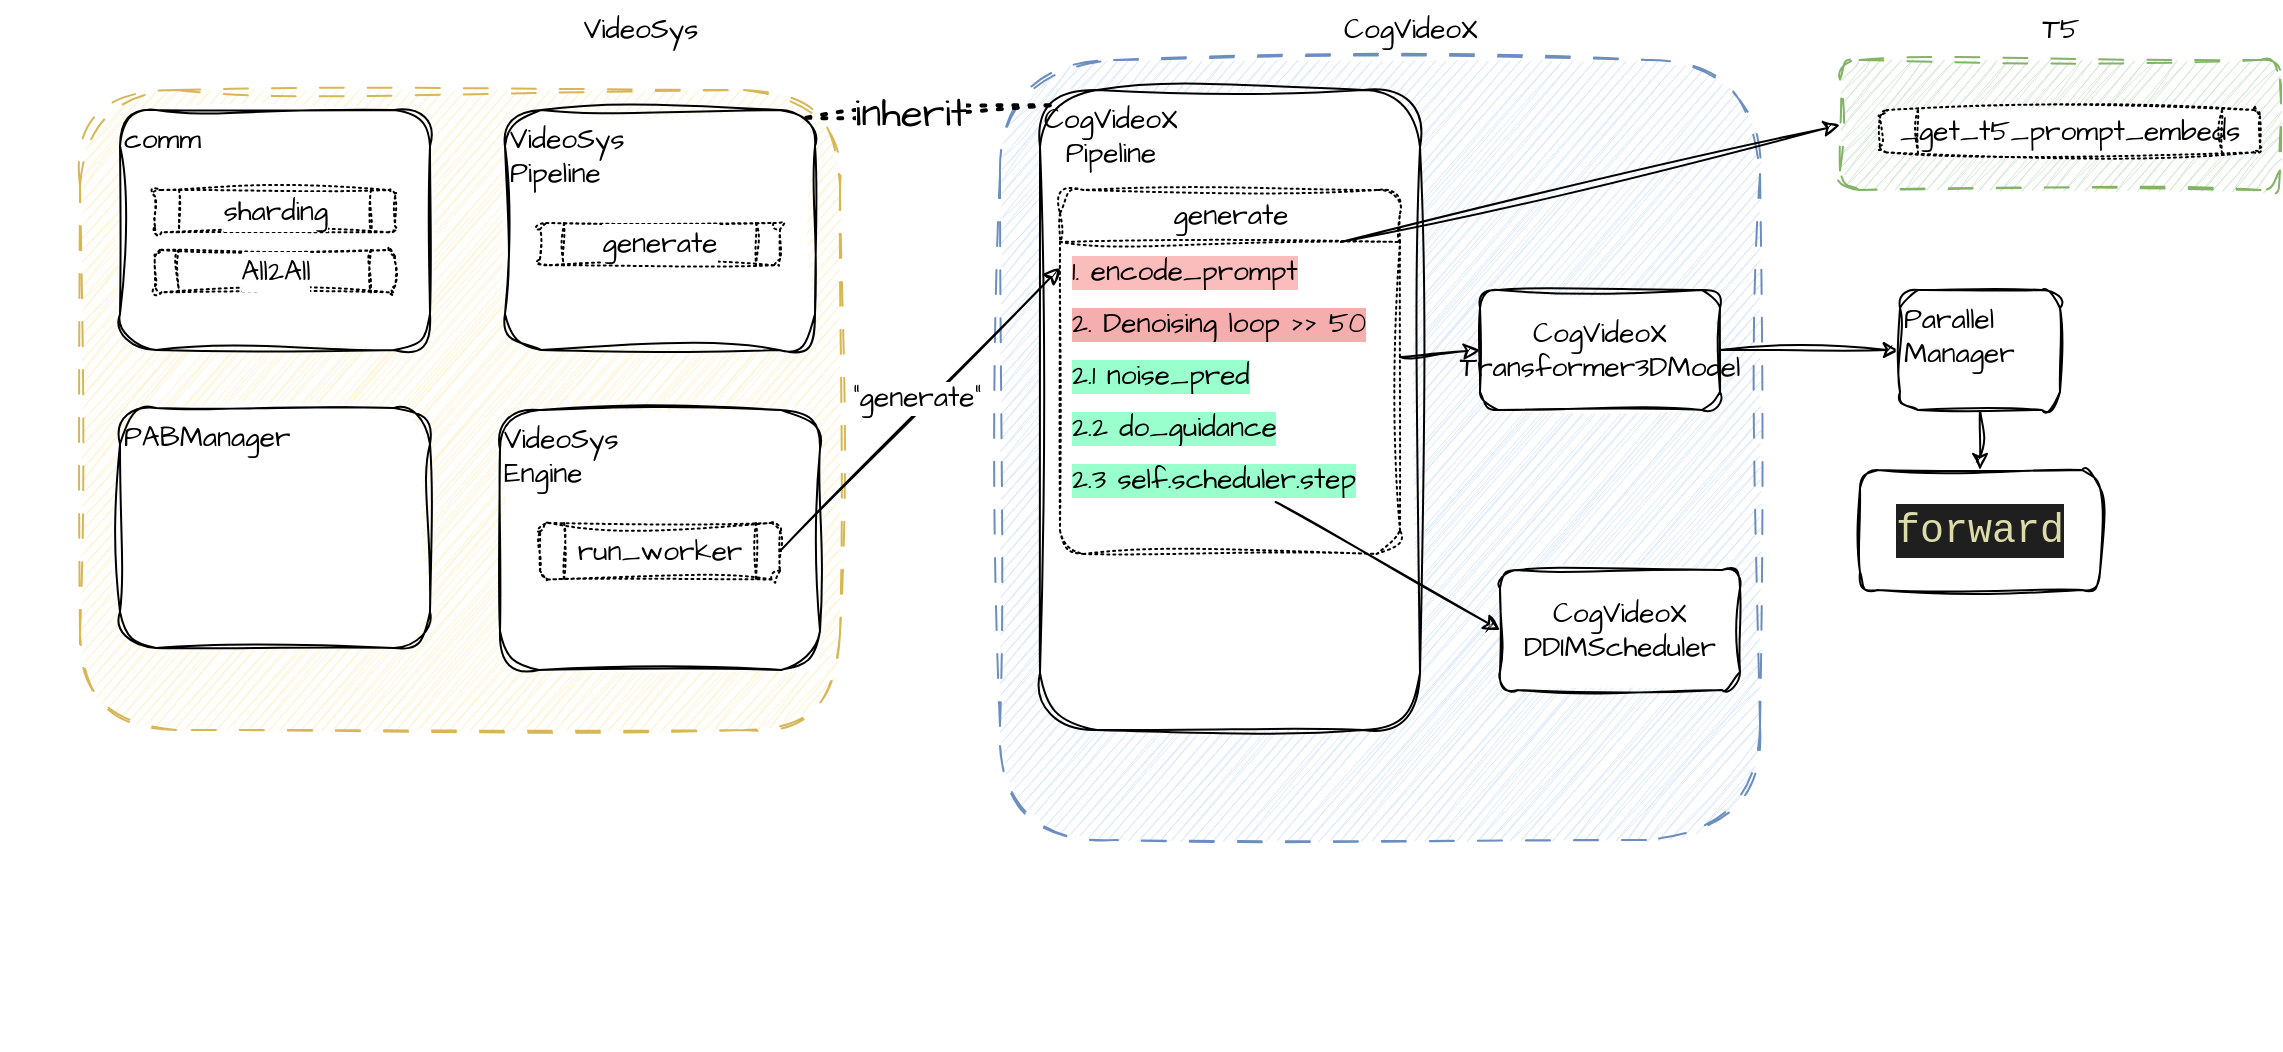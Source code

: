 <mxfile>
    <diagram id="3hE053ZPc2h7RsrpEtxz" name="第 1 页">
        <mxGraphModel dx="1753" dy="499" grid="1" gridSize="10" guides="1" tooltips="1" connect="1" arrows="1" fold="1" page="1" pageScale="1" pageWidth="827" pageHeight="1169" background="none" math="0" shadow="0">
            <root>
                <mxCell id="0"/>
                <mxCell id="1" parent="0"/>
                <mxCell id="6" value="&lt;div data-docx-has-block-data=&quot;false&quot; data-lark-html-role=&quot;root&quot; data-page-id=&quot;HkV0dZt13oCEn7xoSg5cNZIpnHd&quot; style=&quot;font-size: 14px;&quot;&gt;&lt;div class=&quot;old-record-id-Kcojdy8keo8ZgrxELRQcDMldnEd&quot; style=&quot;font-size: 14px;&quot;&gt;&lt;br style=&quot;font-size: 14px;&quot;&gt;&lt;/div&gt;&lt;/div&gt;" style="rounded=1;whiteSpace=wrap;html=1;fontFamily=Architects Daughter;fontSource=https%3A%2F%2Ffonts.googleapis.com%2Fcss%3Ffamily%3DArchitects%2BDaughter;fillColor=#fff2cc;strokeColor=#d6b656;dashed=1;dashPattern=12 12;sketch=1;curveFitting=1;jiggle=2;fontSize=14;" parent="1" vertex="1">
                    <mxGeometry x="-170" y="170" width="380" height="320" as="geometry"/>
                </mxCell>
                <mxCell id="12" value="VideoSys" style="text;html=1;align=center;verticalAlign=middle;resizable=0;points=[];autosize=1;strokeColor=none;fillColor=none;fontSize=14;fontFamily=Architects Daughter;sketch=1;hachureGap=4;jiggle=2;curveFitting=1;fontSource=https%3A%2F%2Ffonts.googleapis.com%2Fcss%3Ffamily%3DArchitects%2BDaughter;" parent="1" vertex="1">
                    <mxGeometry x="70" y="125" width="80" height="30" as="geometry"/>
                </mxCell>
                <mxCell id="32" value="" style="group" parent="1" vertex="1" connectable="0">
                    <mxGeometry x="40" y="330" width="160" height="320" as="geometry"/>
                </mxCell>
                <mxCell id="23" value="&lt;div data-docx-has-block-data=&quot;false&quot; data-lark-html-role=&quot;root&quot; data-page-id=&quot;HkV0dZt13oCEn7xoSg5cNZIpnHd&quot; style=&quot;font-size: 14px;&quot;&gt;&lt;div class=&quot;old-record-id-X1DFdvIMaorpNbxsa4kc5Xtonff&quot; style=&quot;font-size: 14px;&quot;&gt;VideoSys&lt;/div&gt;&lt;div class=&quot;old-record-id-X1DFdvIMaorpNbxsa4kc5Xtonff&quot; style=&quot;font-size: 14px;&quot;&gt;Engine&lt;/div&gt;&lt;/div&gt;&lt;span class=&quot;lark-record-clipboard&quot; data-lark-record-format=&quot;docx/text&quot; data-lark-record-data=&quot;{&amp;quot;rootId&amp;quot;:&amp;quot;HkV0dZt13oCEn7xoSg5cNZIpnHd&amp;quot;,&amp;quot;text&amp;quot;:{&amp;quot;initialAttributedTexts&amp;quot;:{&amp;quot;text&amp;quot;:{&amp;quot;0&amp;quot;:&amp;quot;class CogVideoXPipeline&amp;quot;},&amp;quot;attribs&amp;quot;:{&amp;quot;0&amp;quot;:&amp;quot;*0+n&amp;quot;}},&amp;quot;apool&amp;quot;:{&amp;quot;numToAttrib&amp;quot;:{&amp;quot;0&amp;quot;:[&amp;quot;author&amp;quot;,&amp;quot;7341574719856918532&amp;quot;]},&amp;quot;nextNum&amp;quot;:1}},&amp;quot;type&amp;quot;:&amp;quot;text&amp;quot;,&amp;quot;referenceRecordMap&amp;quot;:{},&amp;quot;extra&amp;quot;:{&amp;quot;channel&amp;quot;:&amp;quot;saas&amp;quot;,&amp;quot;pasteRandomId&amp;quot;:&amp;quot;1f65ed69-e5ea-4d61-8f57-36bb097caa05&amp;quot;,&amp;quot;mention_page_title&amp;quot;:{},&amp;quot;external_mention_url&amp;quot;:{}},&amp;quot;isKeepQuoteContainer&amp;quot;:false,&amp;quot;isFromCode&amp;quot;:true,&amp;quot;selection&amp;quot;:[{&amp;quot;id&amp;quot;:187,&amp;quot;type&amp;quot;:&amp;quot;text&amp;quot;,&amp;quot;selection&amp;quot;:{&amp;quot;start&amp;quot;:0,&amp;quot;end&amp;quot;:23},&amp;quot;recordId&amp;quot;:&amp;quot;X1DFdvIMaorpNbxsa4kc5Xtonff&amp;quot;}],&amp;quot;payloadMap&amp;quot;:{},&amp;quot;isCut&amp;quot;:false}&quot; style=&quot;font-size: 14px;&quot;&gt;&lt;/span&gt;" style="rounded=1;whiteSpace=wrap;html=1;sketch=1;curveFitting=1;jiggle=2;fontFamily=Architects Daughter;fontSource=https%3A%2F%2Ffonts.googleapis.com%2Fcss%3Ffamily%3DArchitects%2BDaughter;verticalAlign=top;align=left;fontSize=14;" parent="32" vertex="1">
                    <mxGeometry width="160" height="130" as="geometry"/>
                </mxCell>
                <mxCell id="31" value="&lt;span style=&quot;background-color: rgb(255, 255, 255);&quot;&gt;run_worker&lt;/span&gt;" style="shape=process;whiteSpace=wrap;html=1;backgroundOutline=1;rounded=1;shadow=0;glass=0;dashed=1;dashPattern=1 2;sketch=1;hachureGap=4;jiggle=2;fillStyle=auto;curveFitting=1;fontFamily=Architects Daughter;fontSource=https%3A%2F%2Ffonts.googleapis.com%2Fcss%3Ffamily%3DArchitects%2BDaughter;fontSize=14;fillColor=default;" parent="32" vertex="1">
                    <mxGeometry x="20" y="56.471" width="120" height="28.235" as="geometry"/>
                </mxCell>
                <mxCell id="13" value="CogVideoX" style="text;html=1;align=center;verticalAlign=middle;resizable=0;points=[];autosize=1;strokeColor=none;fillColor=none;fontSize=14;fontFamily=Architects Daughter;sketch=1;hachureGap=4;jiggle=2;curveFitting=1;fontSource=https%3A%2F%2Ffonts.googleapis.com%2Fcss%3Ffamily%3DArchitects%2BDaughter;" parent="1" vertex="1">
                    <mxGeometry x="450" y="125" width="90" height="30" as="geometry"/>
                </mxCell>
                <mxCell id="7" value="&lt;div data-docx-has-block-data=&quot;false&quot; data-lark-html-role=&quot;root&quot; data-page-id=&quot;HkV0dZt13oCEn7xoSg5cNZIpnHd&quot; style=&quot;font-size: 14px;&quot;&gt;&lt;div class=&quot;old-record-id-Kcojdy8keo8ZgrxELRQcDMldnEd&quot; style=&quot;font-size: 14px;&quot;&gt;&lt;br style=&quot;font-size: 14px;&quot;&gt;&lt;/div&gt;&lt;/div&gt;" style="rounded=1;whiteSpace=wrap;html=1;fontFamily=Architects Daughter;fontSource=https%3A%2F%2Ffonts.googleapis.com%2Fcss%3Ffamily%3DArchitects%2BDaughter;fillColor=#dae8fc;strokeColor=#6c8ebf;dashed=1;dashPattern=12 12;sketch=1;curveFitting=1;jiggle=2;fontSize=14;" parent="1" vertex="1">
                    <mxGeometry x="290" y="155" width="380" height="390" as="geometry"/>
                </mxCell>
                <mxCell id="34" value="&lt;div data-docx-has-block-data=&quot;false&quot; data-lark-html-role=&quot;root&quot; data-page-id=&quot;HkV0dZt13oCEn7xoSg5cNZIpnHd&quot; style=&quot;font-size: 14px;&quot;&gt;&lt;div class=&quot;old-record-id-X1DFdvIMaorpNbxsa4kc5Xtonff&quot; style=&quot;font-size: 14px;&quot;&gt;&lt;div style=&quot;border-color: var(--border-color); text-align: center;&quot; class=&quot;old-record-id-BqKcdmSZCoitDuxqezPcdQoInPd&quot;&gt;CogVideoX&lt;/div&gt;&lt;div style=&quot;border-color: var(--border-color); text-align: center;&quot; class=&quot;old-record-id-BqKcdmSZCoitDuxqezPcdQoInPd&quot;&gt;Pipeline&lt;/div&gt;&lt;/div&gt;&lt;/div&gt;" style="rounded=1;whiteSpace=wrap;html=1;sketch=1;curveFitting=1;jiggle=2;fontFamily=Architects Daughter;fontSource=https%3A%2F%2Ffonts.googleapis.com%2Fcss%3Ffamily%3DArchitects%2BDaughter;verticalAlign=top;align=left;fontSize=14;" parent="1" vertex="1">
                    <mxGeometry x="310" y="170" width="190" height="320" as="geometry"/>
                </mxCell>
                <mxCell id="107" style="edgeStyle=none;sketch=1;hachureGap=4;jiggle=2;curveFitting=1;html=1;fontFamily=Architects Daughter;fontSource=https%3A%2F%2Ffonts.googleapis.com%2Fcss%3Ffamily%3DArchitects%2BDaughter;fontSize=16;" edge="1" parent="1" source="4" target="106">
                    <mxGeometry relative="1" as="geometry"/>
                </mxCell>
                <mxCell id="4" value="&lt;div data-docx-has-block-data=&quot;false&quot; data-lark-html-role=&quot;root&quot; data-page-id=&quot;HkV0dZt13oCEn7xoSg5cNZIpnHd&quot; style=&quot;font-size: 14px;&quot;&gt;&lt;div class=&quot;old-record-id-X1DFdvIMaorpNbxsa4kc5Xtonff&quot; style=&quot;font-size: 14px;&quot;&gt;CogVideoX&lt;/div&gt;&lt;div class=&quot;old-record-id-X1DFdvIMaorpNbxsa4kc5Xtonff&quot; style=&quot;font-size: 14px;&quot;&gt;Transformer3DModel&lt;/div&gt;&lt;/div&gt;" style="rounded=1;whiteSpace=wrap;html=1;sketch=1;curveFitting=1;jiggle=2;fontFamily=Architects Daughter;fontSource=https%3A%2F%2Ffonts.googleapis.com%2Fcss%3Ffamily%3DArchitects%2BDaughter;fontSize=14;" parent="1" vertex="1">
                    <mxGeometry x="530" y="270" width="120" height="60" as="geometry"/>
                </mxCell>
                <mxCell id="5" value="&lt;div data-docx-has-block-data=&quot;false&quot; data-lark-html-role=&quot;root&quot; data-page-id=&quot;HkV0dZt13oCEn7xoSg5cNZIpnHd&quot; style=&quot;font-size: 14px;&quot;&gt;&lt;div class=&quot;old-record-id-X1DFdvIMaorpNbxsa4kc5Xtonff&quot; style=&quot;font-size: 14px;&quot;&gt;&lt;div data-docx-has-block-data=&quot;false&quot; data-lark-html-role=&quot;root&quot; data-page-id=&quot;HkV0dZt13oCEn7xoSg5cNZIpnHd&quot; style=&quot;font-size: 14px;&quot;&gt;&lt;div class=&quot;old-record-id-BqKcdmSZCoitDuxqezPcdQoInPd&quot; style=&quot;font-size: 14px;&quot;&gt;CogVideoX&lt;/div&gt;&lt;div class=&quot;old-record-id-BqKcdmSZCoitDuxqezPcdQoInPd&quot; style=&quot;font-size: 14px;&quot;&gt;DDIMScheduler&lt;/div&gt;&lt;/div&gt;&lt;span class=&quot;lark-record-clipboard&quot; data-lark-record-format=&quot;docx/text&quot; data-lark-record-data=&quot;{&amp;quot;rootId&amp;quot;:&amp;quot;HkV0dZt13oCEn7xoSg5cNZIpnHd&amp;quot;,&amp;quot;text&amp;quot;:{&amp;quot;initialAttributedTexts&amp;quot;:{&amp;quot;text&amp;quot;:{&amp;quot;0&amp;quot;:&amp;quot;CogVideoXDDIMScheduler&amp;quot;},&amp;quot;attribs&amp;quot;:{&amp;quot;0&amp;quot;:&amp;quot;*0+m&amp;quot;}},&amp;quot;apool&amp;quot;:{&amp;quot;numToAttrib&amp;quot;:{&amp;quot;0&amp;quot;:[&amp;quot;author&amp;quot;,&amp;quot;7341574719856918532&amp;quot;]},&amp;quot;nextNum&amp;quot;:1}},&amp;quot;type&amp;quot;:&amp;quot;text&amp;quot;,&amp;quot;referenceRecordMap&amp;quot;:{},&amp;quot;extra&amp;quot;:{&amp;quot;channel&amp;quot;:&amp;quot;saas&amp;quot;,&amp;quot;pasteRandomId&amp;quot;:&amp;quot;551fb06e-28c9-4f04-a162-89044842537b&amp;quot;,&amp;quot;mention_page_title&amp;quot;:{},&amp;quot;external_mention_url&amp;quot;:{}},&amp;quot;isKeepQuoteContainer&amp;quot;:false,&amp;quot;isFromCode&amp;quot;:true,&amp;quot;selection&amp;quot;:[{&amp;quot;id&amp;quot;:205,&amp;quot;type&amp;quot;:&amp;quot;text&amp;quot;,&amp;quot;selection&amp;quot;:{&amp;quot;start&amp;quot;:6,&amp;quot;end&amp;quot;:28},&amp;quot;recordId&amp;quot;:&amp;quot;BqKcdmSZCoitDuxqezPcdQoInPd&amp;quot;}],&amp;quot;payloadMap&amp;quot;:{},&amp;quot;isCut&amp;quot;:false}&quot; style=&quot;font-size: 14px;&quot;&gt;&lt;/span&gt;&lt;/div&gt;&lt;/div&gt;" style="rounded=1;whiteSpace=wrap;html=1;sketch=1;curveFitting=1;jiggle=2;fontFamily=Architects Daughter;fontSource=https%3A%2F%2Ffonts.googleapis.com%2Fcss%3Ffamily%3DArchitects%2BDaughter;fontSize=14;" parent="1" vertex="1">
                    <mxGeometry x="540" y="410" width="120" height="60" as="geometry"/>
                </mxCell>
                <mxCell id="68" value="generate" style="swimlane;fontStyle=0;childLayout=stackLayout;horizontal=1;startSize=26;fillColor=none;horizontalStack=0;resizeParent=1;resizeParentMax=0;resizeLast=0;collapsible=1;marginBottom=0;html=1;rounded=1;shadow=0;glass=0;dashed=1;dashPattern=1 2;sketch=1;hachureGap=4;jiggle=2;fillStyle=auto;curveFitting=1;fontFamily=Architects Daughter;fontSource=https%3A%2F%2Ffonts.googleapis.com%2Fcss%3Ffamily%3DArchitects%2BDaughter;fontSize=14;" parent="1" vertex="1">
                    <mxGeometry x="320" y="220" width="170" height="182" as="geometry">
                        <mxRectangle x="317.5" y="220" width="100" height="30" as="alternateBounds"/>
                    </mxGeometry>
                </mxCell>
                <mxCell id="69" value="&lt;span style=&quot;background-color: rgb(251, 188, 188);&quot;&gt;1. encode_prompt&lt;/span&gt;" style="text;strokeColor=none;fillColor=none;align=left;verticalAlign=top;spacingLeft=4;spacingRight=4;overflow=hidden;rotatable=0;points=[[0,0.5],[1,0.5]];portConstraint=eastwest;whiteSpace=wrap;html=1;rounded=1;shadow=0;glass=0;dashed=1;dashPattern=1 2;sketch=1;hachureGap=4;jiggle=2;fillStyle=auto;curveFitting=1;fontFamily=Architects Daughter;fontSource=https%3A%2F%2Ffonts.googleapis.com%2Fcss%3Ffamily%3DArchitects%2BDaughter;fontSize=14;" parent="68" vertex="1">
                    <mxGeometry y="26" width="170" height="26" as="geometry"/>
                </mxCell>
                <mxCell id="70" value="&lt;span style=&quot;background-color: rgb(245, 173, 173);&quot;&gt;2.&amp;nbsp;Denoising loop &amp;gt;&amp;gt; 50&lt;/span&gt;" style="text;strokeColor=none;fillColor=none;align=left;verticalAlign=top;spacingLeft=4;spacingRight=4;overflow=hidden;rotatable=0;points=[[0,0.5],[1,0.5]];portConstraint=eastwest;whiteSpace=wrap;html=1;rounded=1;shadow=0;glass=0;dashed=1;dashPattern=1 2;sketch=1;hachureGap=4;jiggle=2;fillStyle=auto;curveFitting=1;fontFamily=Architects Daughter;fontSource=https%3A%2F%2Ffonts.googleapis.com%2Fcss%3Ffamily%3DArchitects%2BDaughter;fontSize=14;" parent="68" vertex="1">
                    <mxGeometry y="52" width="170" height="26" as="geometry"/>
                </mxCell>
                <mxCell id="71" value="&lt;span style=&quot;background-color: rgb(153, 255, 204);&quot;&gt;2.1 noise_pred&lt;/span&gt;" style="text;strokeColor=none;fillColor=none;align=left;verticalAlign=top;spacingLeft=4;spacingRight=4;overflow=hidden;rotatable=0;points=[[0,0.5],[1,0.5]];portConstraint=eastwest;whiteSpace=wrap;html=1;rounded=1;shadow=0;glass=0;dashed=1;dashPattern=1 2;sketch=1;hachureGap=4;jiggle=2;fillStyle=auto;curveFitting=1;fontFamily=Architects Daughter;fontSource=https%3A%2F%2Ffonts.googleapis.com%2Fcss%3Ffamily%3DArchitects%2BDaughter;fontSize=14;" parent="68" vertex="1">
                    <mxGeometry y="78" width="170" height="26" as="geometry"/>
                </mxCell>
                <mxCell id="76" value="&lt;span style=&quot;background-color: rgb(153, 255, 204);&quot;&gt;2.2 do_guidance&lt;/span&gt;" style="text;strokeColor=none;fillColor=none;align=left;verticalAlign=top;spacingLeft=4;spacingRight=4;overflow=hidden;rotatable=0;points=[[0,0.5],[1,0.5]];portConstraint=eastwest;whiteSpace=wrap;html=1;rounded=1;shadow=0;glass=0;dashed=1;dashPattern=1 2;sketch=1;hachureGap=4;jiggle=2;fillStyle=auto;curveFitting=1;fontFamily=Architects Daughter;fontSource=https%3A%2F%2Ffonts.googleapis.com%2Fcss%3Ffamily%3DArchitects%2BDaughter;fontSize=14;" parent="68" vertex="1">
                    <mxGeometry y="104" width="170" height="26" as="geometry"/>
                </mxCell>
                <mxCell id="75" value="&lt;span style=&quot;background-color: rgb(153, 255, 204);&quot;&gt;2.3&amp;nbsp;self.scheduler.step&lt;/span&gt;" style="text;strokeColor=none;fillColor=none;align=left;verticalAlign=top;spacingLeft=4;spacingRight=4;overflow=hidden;rotatable=0;points=[[0,0.5],[1,0.5]];portConstraint=eastwest;whiteSpace=wrap;html=1;rounded=1;shadow=0;glass=0;dashed=1;dashPattern=1 2;sketch=1;hachureGap=4;jiggle=2;fillStyle=auto;curveFitting=1;fontFamily=Architects Daughter;fontSource=https%3A%2F%2Ffonts.googleapis.com%2Fcss%3Ffamily%3DArchitects%2BDaughter;fontSize=14;" parent="68" vertex="1">
                    <mxGeometry y="130" width="170" height="26" as="geometry"/>
                </mxCell>
                <mxCell id="74" style="text;strokeColor=none;fillColor=none;align=left;verticalAlign=top;spacingLeft=4;spacingRight=4;overflow=hidden;rotatable=0;points=[[0,0.5],[1,0.5]];portConstraint=eastwest;whiteSpace=wrap;html=1;rounded=1;shadow=0;glass=0;dashed=1;dashPattern=1 2;sketch=1;hachureGap=4;jiggle=2;fillStyle=auto;curveFitting=1;fontFamily=Architects Daughter;fontSource=https%3A%2F%2Ffonts.googleapis.com%2Fcss%3Ffamily%3DArchitects%2BDaughter;fontSize=14;" parent="68" vertex="1">
                    <mxGeometry y="156" width="170" height="26" as="geometry"/>
                </mxCell>
                <mxCell id="77" style="edgeStyle=none;sketch=1;hachureGap=4;jiggle=2;curveFitting=1;html=1;entryX=0;entryY=0.5;entryDx=0;entryDy=0;fontFamily=Architects Daughter;fontSource=https%3A%2F%2Ffonts.googleapis.com%2Fcss%3Ffamily%3DArchitects%2BDaughter;fontSize=16;" parent="1" source="75" target="5" edge="1">
                    <mxGeometry relative="1" as="geometry"/>
                </mxCell>
                <mxCell id="78" style="edgeStyle=none;sketch=1;hachureGap=4;jiggle=2;curveFitting=1;html=1;entryX=0;entryY=0.5;entryDx=0;entryDy=0;fontFamily=Architects Daughter;fontSource=https%3A%2F%2Ffonts.googleapis.com%2Fcss%3Ffamily%3DArchitects%2BDaughter;fontSize=16;" parent="1" source="71" target="4" edge="1">
                    <mxGeometry relative="1" as="geometry"/>
                </mxCell>
                <mxCell id="79" value="" style="group" parent="1" vertex="1" connectable="0">
                    <mxGeometry x="42.5" y="180" width="155" height="340" as="geometry"/>
                </mxCell>
                <mxCell id="86" value="" style="group" parent="79" vertex="1" connectable="0">
                    <mxGeometry width="155" height="120" as="geometry"/>
                </mxCell>
                <mxCell id="80" value="&lt;div data-docx-has-block-data=&quot;false&quot; data-lark-html-role=&quot;root&quot; data-page-id=&quot;HkV0dZt13oCEn7xoSg5cNZIpnHd&quot; style=&quot;font-size: 14px;&quot;&gt;&lt;div class=&quot;old-record-id-X1DFdvIMaorpNbxsa4kc5Xtonff&quot; style=&quot;font-size: 14px;&quot;&gt;VideoSys&lt;/div&gt;&lt;div class=&quot;old-record-id-X1DFdvIMaorpNbxsa4kc5Xtonff&quot; style=&quot;font-size: 14px;&quot;&gt;Pipeline&lt;/div&gt;&lt;/div&gt;" style="rounded=1;whiteSpace=wrap;html=1;sketch=1;curveFitting=1;jiggle=2;fontFamily=Architects Daughter;fontSource=https%3A%2F%2Ffonts.googleapis.com%2Fcss%3Ffamily%3DArchitects%2BDaughter;verticalAlign=top;align=left;fontSize=14;" parent="86" vertex="1">
                    <mxGeometry width="155" height="120.0" as="geometry"/>
                </mxCell>
                <mxCell id="85" value="&lt;span style=&quot;background-color: rgb(255, 255, 255);&quot;&gt;generate&lt;/span&gt;" style="shape=process;whiteSpace=wrap;html=1;backgroundOutline=1;rounded=1;shadow=0;glass=0;dashed=1;dashPattern=1 2;sketch=1;hachureGap=4;jiggle=2;fillStyle=auto;curveFitting=1;fontFamily=Architects Daughter;fontSource=https%3A%2F%2Ffonts.googleapis.com%2Fcss%3Ffamily%3DArchitects%2BDaughter;fontSize=14;fillColor=default;" parent="86" vertex="1">
                    <mxGeometry x="17.5" y="56.471" width="120" height="21.176" as="geometry"/>
                </mxCell>
                <mxCell id="87" value="" style="endArrow=none;dashed=1;html=1;dashPattern=1 3;strokeWidth=2;sketch=1;hachureGap=4;jiggle=2;curveFitting=1;fontFamily=Architects Daughter;fontSource=https%3A%2F%2Ffonts.googleapis.com%2Fcss%3Ffamily%3DArchitects%2BDaughter;fontSize=16;exitX=0.972;exitY=0.032;exitDx=0;exitDy=0;exitPerimeter=0;entryX=0.028;entryY=0.024;entryDx=0;entryDy=0;entryPerimeter=0;" parent="1" source="80" target="34" edge="1">
                    <mxGeometry width="50" height="50" relative="1" as="geometry">
                        <mxPoint x="320" y="350" as="sourcePoint"/>
                        <mxPoint x="370" y="300" as="targetPoint"/>
                    </mxGeometry>
                </mxCell>
                <mxCell id="104" value="inherit" style="edgeLabel;html=1;align=center;verticalAlign=middle;resizable=0;points=[];fontSize=20;fontFamily=Architects Daughter;" parent="87" vertex="1" connectable="0">
                    <mxGeometry x="-0.152" relative="1" as="geometry">
                        <mxPoint as="offset"/>
                    </mxGeometry>
                </mxCell>
                <mxCell id="88" value="" style="group" parent="1" vertex="1" connectable="0">
                    <mxGeometry x="-210" y="180" width="215" height="340" as="geometry"/>
                </mxCell>
                <mxCell id="89" value="" style="group" parent="88" vertex="1" connectable="0">
                    <mxGeometry x="60" width="155" height="120" as="geometry"/>
                </mxCell>
                <mxCell id="90" value="&lt;div data-docx-has-block-data=&quot;false&quot; data-lark-html-role=&quot;root&quot; data-page-id=&quot;HkV0dZt13oCEn7xoSg5cNZIpnHd&quot; style=&quot;font-size: 14px;&quot;&gt;&lt;div class=&quot;old-record-id-X1DFdvIMaorpNbxsa4kc5Xtonff&quot; style=&quot;font-size: 14px;&quot;&gt;comm&lt;/div&gt;&lt;/div&gt;" style="rounded=1;whiteSpace=wrap;html=1;sketch=1;curveFitting=1;jiggle=2;fontFamily=Architects Daughter;fontSource=https%3A%2F%2Ffonts.googleapis.com%2Fcss%3Ffamily%3DArchitects%2BDaughter;verticalAlign=top;align=left;fontSize=14;" parent="89" vertex="1">
                    <mxGeometry width="155" height="120.0" as="geometry"/>
                </mxCell>
                <mxCell id="91" value="&lt;span style=&quot;background-color: rgb(255, 255, 255);&quot;&gt;sharding&lt;/span&gt;" style="shape=process;whiteSpace=wrap;html=1;backgroundOutline=1;rounded=1;shadow=0;glass=0;dashed=1;dashPattern=1 2;sketch=1;hachureGap=4;jiggle=2;fillStyle=auto;curveFitting=1;fontFamily=Architects Daughter;fontSource=https%3A%2F%2Ffonts.googleapis.com%2Fcss%3Ffamily%3DArchitects%2BDaughter;fontSize=14;fillColor=default;" parent="89" vertex="1">
                    <mxGeometry x="17.5" y="40.001" width="120" height="21.176" as="geometry"/>
                </mxCell>
                <mxCell id="93" value="&lt;span style=&quot;background-color: rgb(255, 255, 255);&quot;&gt;All2All&lt;/span&gt;" style="shape=process;whiteSpace=wrap;html=1;backgroundOutline=1;rounded=1;shadow=0;glass=0;dashed=1;dashPattern=1 2;sketch=1;hachureGap=4;jiggle=2;fillStyle=auto;curveFitting=1;fontFamily=Architects Daughter;fontSource=https%3A%2F%2Ffonts.googleapis.com%2Fcss%3Ffamily%3DArchitects%2BDaughter;fontSize=14;fillColor=default;" parent="89" vertex="1">
                    <mxGeometry x="17.5" y="70.001" width="120" height="21.176" as="geometry"/>
                </mxCell>
                <mxCell id="94" value="&lt;div data-docx-has-block-data=&quot;false&quot; data-lark-html-role=&quot;root&quot; data-page-id=&quot;HkV0dZt13oCEn7xoSg5cNZIpnHd&quot; style=&quot;font-size: 14px;&quot;&gt;&lt;div class=&quot;old-record-id-X1DFdvIMaorpNbxsa4kc5Xtonff&quot; style=&quot;font-size: 14px;&quot;&gt;PABManager&lt;/div&gt;&lt;/div&gt;" style="rounded=1;whiteSpace=wrap;html=1;sketch=1;curveFitting=1;jiggle=2;fontFamily=Architects Daughter;fontSource=https%3A%2F%2Ffonts.googleapis.com%2Fcss%3Ffamily%3DArchitects%2BDaughter;verticalAlign=top;align=left;fontSize=14;" parent="88" vertex="1">
                    <mxGeometry x="60" y="149" width="155" height="120.0" as="geometry"/>
                </mxCell>
                <mxCell id="9" style="edgeStyle=none;sketch=1;hachureGap=4;jiggle=2;curveFitting=1;html=1;entryX=0;entryY=0.5;entryDx=0;entryDy=0;fontFamily=Architects Daughter;fontSource=https%3A%2F%2Ffonts.googleapis.com%2Fcss%3Ffamily%3DArchitects%2BDaughter;fontSize=14;exitX=1;exitY=0.5;exitDx=0;exitDy=0;" parent="1" source="31" target="69" edge="1">
                    <mxGeometry relative="1" as="geometry">
                        <mxPoint x="182.5" y="281.875" as="sourcePoint"/>
                        <mxPoint x="390" y="230" as="targetPoint"/>
                    </mxGeometry>
                </mxCell>
                <mxCell id="54" value="“generate”" style="edgeLabel;html=1;align=center;verticalAlign=middle;resizable=0;points=[];fontSize=14;fontFamily=Architects Daughter;" parent="9" vertex="1" connectable="0">
                    <mxGeometry x="0.152" y="3" relative="1" as="geometry">
                        <mxPoint x="-11" y="7" as="offset"/>
                    </mxGeometry>
                </mxCell>
                <mxCell id="96" value="" style="rounded=1;whiteSpace=wrap;html=1;fontFamily=Architects Daughter;fontSource=https%3A%2F%2Ffonts.googleapis.com%2Fcss%3Ffamily%3DArchitects%2BDaughter;fillColor=#d5e8d4;strokeColor=#82b366;dashed=1;dashPattern=12 12;sketch=1;curveFitting=1;jiggle=2;fontSize=14;" parent="1" vertex="1">
                    <mxGeometry x="710" y="155" width="220" height="65" as="geometry"/>
                </mxCell>
                <mxCell id="97" value="T5" style="text;html=1;align=center;verticalAlign=middle;resizable=0;points=[];autosize=1;strokeColor=none;fillColor=none;fontSize=14;fontFamily=Architects Daughter;sketch=1;hachureGap=4;jiggle=2;curveFitting=1;fontSource=https%3A%2F%2Ffonts.googleapis.com%2Fcss%3Ffamily%3DArchitects%2BDaughter;" parent="1" vertex="1">
                    <mxGeometry x="800" y="125" width="40" height="30" as="geometry"/>
                </mxCell>
                <mxCell id="102" value="&lt;div data-docx-has-block-data=&quot;false&quot; data-lark-html-role=&quot;root&quot; data-page-id=&quot;HkV0dZt13oCEn7xoSg5cNZIpnHd&quot;&gt;&lt;div class=&quot;old-record-id-J48HdFNzWonPpJxfYHucVGwznZb&quot; style=&quot;&quot;&gt;_get_t5_prompt_embeds&lt;/div&gt;&lt;/div&gt;&lt;span class=&quot;lark-record-clipboard&quot; data-lark-record-format=&quot;docx/text&quot; data-lark-record-data=&quot;{&amp;quot;rootId&amp;quot;:&amp;quot;HkV0dZt13oCEn7xoSg5cNZIpnHd&amp;quot;,&amp;quot;text&amp;quot;:{&amp;quot;initialAttributedTexts&amp;quot;:{&amp;quot;text&amp;quot;:{&amp;quot;0&amp;quot;:&amp;quot;_get_t5_prompt_embeds&amp;quot;},&amp;quot;attribs&amp;quot;:{&amp;quot;0&amp;quot;:&amp;quot;*0+l&amp;quot;}},&amp;quot;apool&amp;quot;:{&amp;quot;numToAttrib&amp;quot;:{&amp;quot;0&amp;quot;:[&amp;quot;author&amp;quot;,&amp;quot;7341574719856918532&amp;quot;]},&amp;quot;nextNum&amp;quot;:1}},&amp;quot;type&amp;quot;:&amp;quot;text&amp;quot;,&amp;quot;referenceRecordMap&amp;quot;:{},&amp;quot;extra&amp;quot;:{&amp;quot;channel&amp;quot;:&amp;quot;saas&amp;quot;,&amp;quot;pasteRandomId&amp;quot;:&amp;quot;a281d2ea-6f2d-4b88-9556-22b95d06cc1d&amp;quot;,&amp;quot;mention_page_title&amp;quot;:{},&amp;quot;external_mention_url&amp;quot;:{}},&amp;quot;isKeepQuoteContainer&amp;quot;:false,&amp;quot;isFromCode&amp;quot;:true,&amp;quot;selection&amp;quot;:[{&amp;quot;id&amp;quot;:186,&amp;quot;type&amp;quot;:&amp;quot;text&amp;quot;,&amp;quot;selection&amp;quot;:{&amp;quot;start&amp;quot;:559,&amp;quot;end&amp;quot;:580},&amp;quot;recordId&amp;quot;:&amp;quot;J48HdFNzWonPpJxfYHucVGwznZb&amp;quot;}],&amp;quot;payloadMap&amp;quot;:{},&amp;quot;isCut&amp;quot;:false}&quot;&gt;&lt;/span&gt;" style="shape=process;whiteSpace=wrap;html=1;backgroundOutline=1;rounded=1;shadow=0;glass=0;dashed=1;dashPattern=1 2;sketch=1;hachureGap=4;jiggle=2;fillStyle=auto;curveFitting=1;fontFamily=Architects Daughter;fontSource=https%3A%2F%2Ffonts.googleapis.com%2Fcss%3Ffamily%3DArchitects%2BDaughter;fontSize=14;fillColor=default;" parent="1" vertex="1">
                    <mxGeometry x="730" y="180" width="190" height="21.18" as="geometry"/>
                </mxCell>
                <mxCell id="103" style="edgeStyle=none;sketch=1;hachureGap=4;jiggle=2;curveFitting=1;html=1;entryX=0;entryY=0.5;entryDx=0;entryDy=0;fontFamily=Architects Daughter;fontSource=https%3A%2F%2Ffonts.googleapis.com%2Fcss%3Ffamily%3DArchitects%2BDaughter;fontSize=16;" parent="1" source="69" target="96" edge="1">
                    <mxGeometry relative="1" as="geometry"/>
                </mxCell>
                <mxCell id="111" value="" style="edgeStyle=none;sketch=1;hachureGap=4;jiggle=2;curveFitting=1;html=1;fontFamily=Architects Daughter;fontSource=https%3A%2F%2Ffonts.googleapis.com%2Fcss%3Ffamily%3DArchitects%2BDaughter;fontSize=16;" edge="1" parent="1" source="106" target="110">
                    <mxGeometry relative="1" as="geometry"/>
                </mxCell>
                <mxCell id="106" value="&lt;div data-docx-has-block-data=&quot;false&quot; data-lark-html-role=&quot;root&quot; data-page-id=&quot;HkV0dZt13oCEn7xoSg5cNZIpnHd&quot; style=&quot;font-size: 14px;&quot;&gt;&lt;div class=&quot;old-record-id-X1DFdvIMaorpNbxsa4kc5Xtonff&quot; style=&quot;font-size: 14px;&quot;&gt;Parallel&lt;/div&gt;&lt;div class=&quot;old-record-id-X1DFdvIMaorpNbxsa4kc5Xtonff&quot; style=&quot;font-size: 14px;&quot;&gt;Manager&lt;/div&gt;&lt;/div&gt;" style="rounded=1;whiteSpace=wrap;html=1;sketch=1;curveFitting=1;jiggle=2;fontFamily=Architects Daughter;fontSource=https%3A%2F%2Ffonts.googleapis.com%2Fcss%3Ffamily%3DArchitects%2BDaughter;fontSize=14;align=left;verticalAlign=top;" vertex="1" parent="1">
                    <mxGeometry x="740" y="270" width="80" height="60" as="geometry"/>
                </mxCell>
                <mxCell id="110" value="&lt;div style=&quot;color: rgb(204, 204, 204); background-color: rgb(31, 31, 31); font-family: Consolas, &amp;quot;Courier New&amp;quot;, &amp;quot;SF Pro&amp;quot;, Consolas, &amp;quot;Courier New&amp;quot;, monospace; font-size: 20px; line-height: 27px;&quot;&gt;&lt;span style=&quot;color: #dcdcaa;&quot;&gt;forward&lt;/span&gt;&lt;/div&gt;" style="whiteSpace=wrap;html=1;fontSize=14;fontFamily=Architects Daughter;align=center;verticalAlign=middle;rounded=1;sketch=1;curveFitting=1;jiggle=2;fontSource=https%3A%2F%2Ffonts.googleapis.com%2Fcss%3Ffamily%3DArchitects%2BDaughter;hachureGap=4;" vertex="1" parent="1">
                    <mxGeometry x="720" y="360" width="120" height="60" as="geometry"/>
                </mxCell>
            </root>
        </mxGraphModel>
    </diagram>
</mxfile>